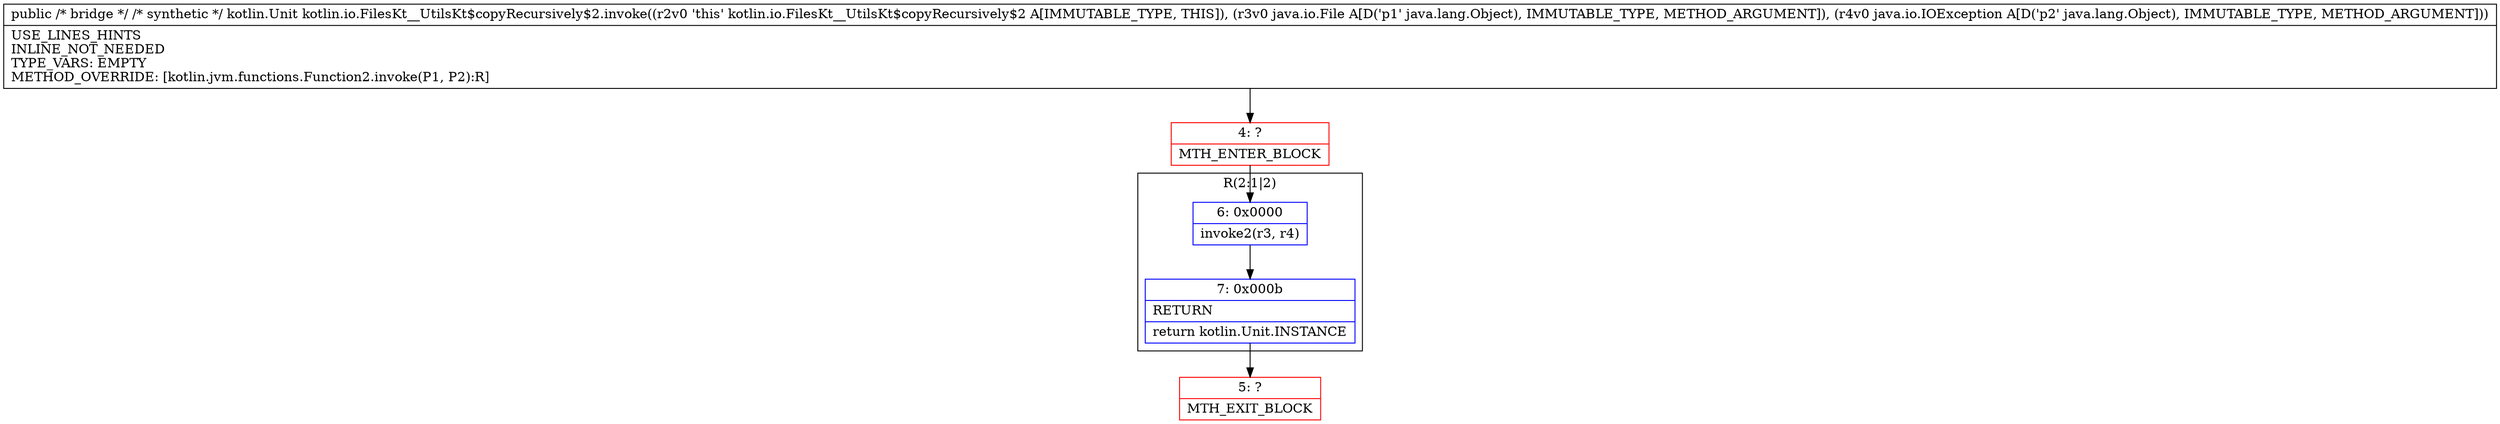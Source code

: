 digraph "CFG forkotlin.io.FilesKt__UtilsKt$copyRecursively$2.invoke(Ljava\/lang\/Object;Ljava\/lang\/Object;)Ljava\/lang\/Object;" {
subgraph cluster_Region_738834231 {
label = "R(2:1|2)";
node [shape=record,color=blue];
Node_6 [shape=record,label="{6\:\ 0x0000|invoke2(r3, r4)\l}"];
Node_7 [shape=record,label="{7\:\ 0x000b|RETURN\l|return kotlin.Unit.INSTANCE\l}"];
}
Node_4 [shape=record,color=red,label="{4\:\ ?|MTH_ENTER_BLOCK\l}"];
Node_5 [shape=record,color=red,label="{5\:\ ?|MTH_EXIT_BLOCK\l}"];
MethodNode[shape=record,label="{public \/* bridge *\/ \/* synthetic *\/ kotlin.Unit kotlin.io.FilesKt__UtilsKt$copyRecursively$2.invoke((r2v0 'this' kotlin.io.FilesKt__UtilsKt$copyRecursively$2 A[IMMUTABLE_TYPE, THIS]), (r3v0 java.io.File A[D('p1' java.lang.Object), IMMUTABLE_TYPE, METHOD_ARGUMENT]), (r4v0 java.io.IOException A[D('p2' java.lang.Object), IMMUTABLE_TYPE, METHOD_ARGUMENT]))  | USE_LINES_HINTS\lINLINE_NOT_NEEDED\lTYPE_VARS: EMPTY\lMETHOD_OVERRIDE: [kotlin.jvm.functions.Function2.invoke(P1, P2):R]\l}"];
MethodNode -> Node_4;Node_6 -> Node_7;
Node_7 -> Node_5;
Node_4 -> Node_6;
}

